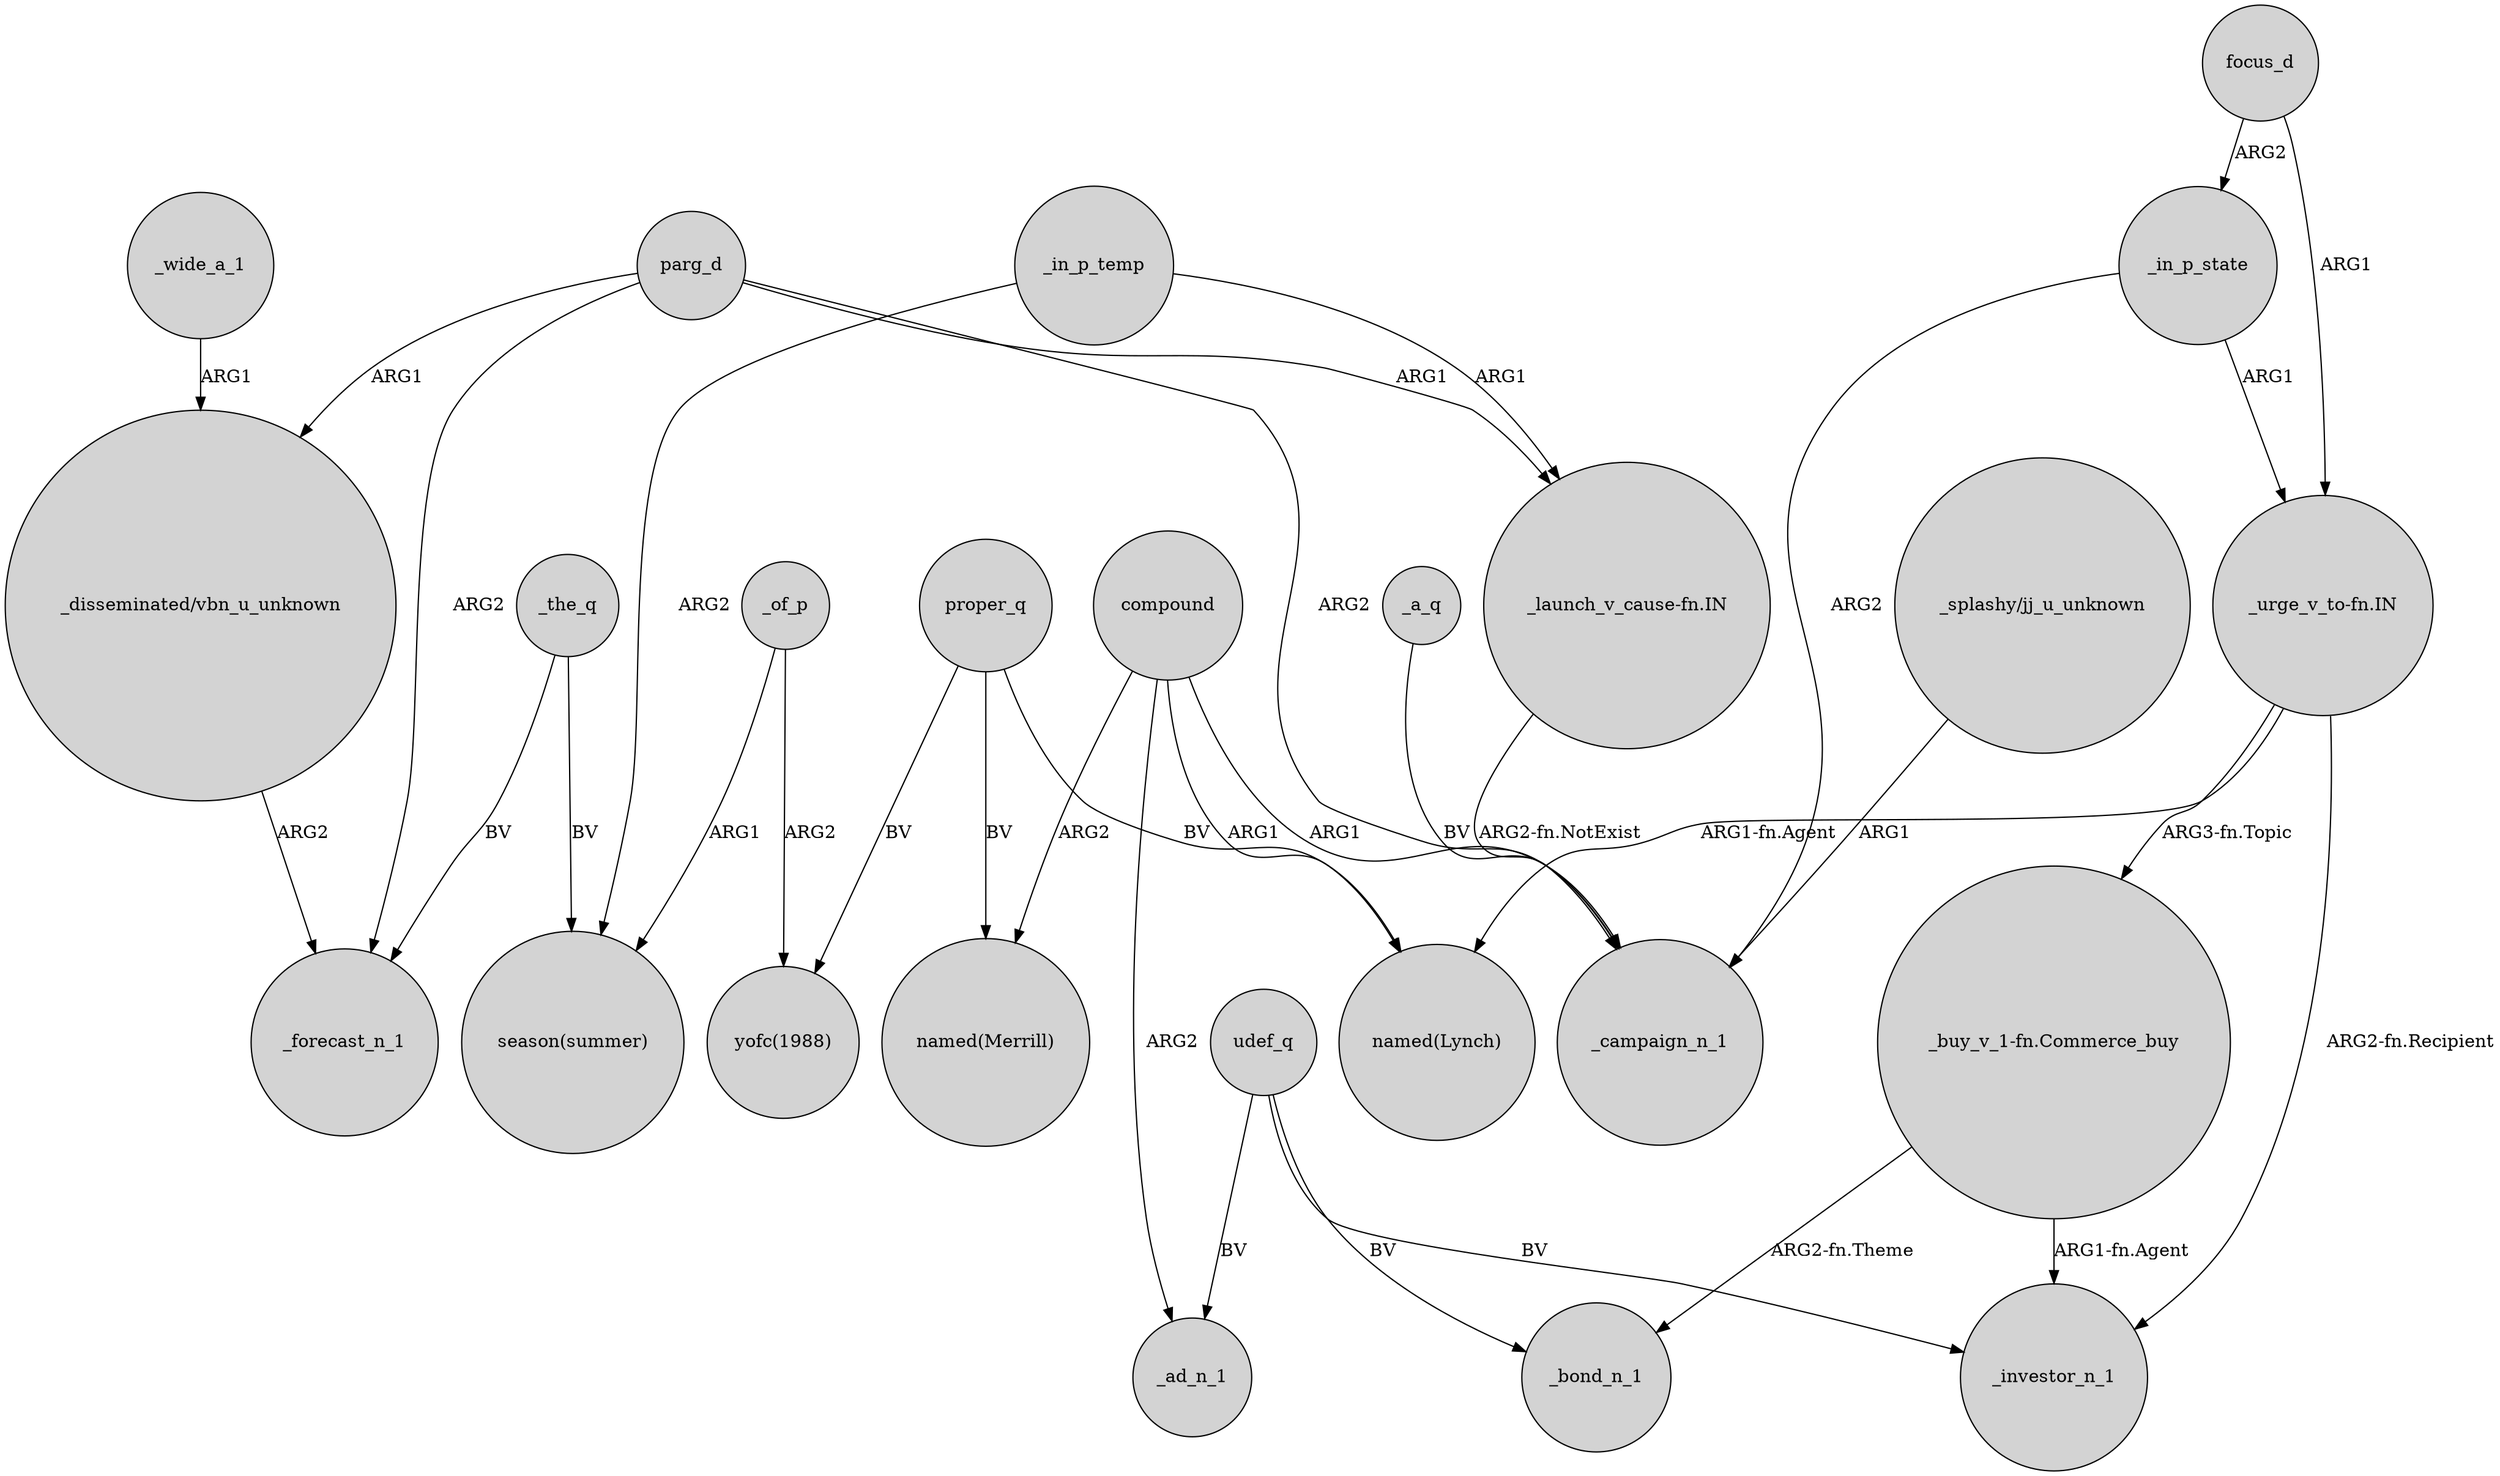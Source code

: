 digraph {
	node [shape=circle style=filled]
	compound -> "named(Lynch)" [label=ARG1]
	_in_p_state -> "_urge_v_to-fn.IN" [label=ARG1]
	compound -> _ad_n_1 [label=ARG2]
	_of_p -> "season(summer)" [label=ARG1]
	udef_q -> _investor_n_1 [label=BV]
	compound -> _campaign_n_1 [label=ARG1]
	focus_d -> "_urge_v_to-fn.IN" [label=ARG1]
	"_disseminated/vbn_u_unknown" -> _forecast_n_1 [label=ARG2]
	"_urge_v_to-fn.IN" -> "_buy_v_1-fn.Commerce_buy" [label="ARG3-fn.Topic"]
	_in_p_state -> _campaign_n_1 [label=ARG2]
	focus_d -> _in_p_state [label=ARG2]
	proper_q -> "named(Lynch)" [label=BV]
	parg_d -> _campaign_n_1 [label=ARG2]
	compound -> "named(Merrill)" [label=ARG2]
	"_splashy/jj_u_unknown" -> _campaign_n_1 [label=ARG1]
	"_launch_v_cause-fn.IN" -> _campaign_n_1 [label="ARG2-fn.NotExist"]
	parg_d -> "_launch_v_cause-fn.IN" [label=ARG1]
	parg_d -> _forecast_n_1 [label=ARG2]
	_the_q -> _forecast_n_1 [label=BV]
	_of_p -> "yofc(1988)" [label=ARG2]
	udef_q -> _bond_n_1 [label=BV]
	"_buy_v_1-fn.Commerce_buy" -> _investor_n_1 [label="ARG1-fn.Agent"]
	proper_q -> "yofc(1988)" [label=BV]
	_in_p_temp -> "_launch_v_cause-fn.IN" [label=ARG1]
	udef_q -> _ad_n_1 [label=BV]
	"_buy_v_1-fn.Commerce_buy" -> _bond_n_1 [label="ARG2-fn.Theme"]
	_in_p_temp -> "season(summer)" [label=ARG2]
	proper_q -> "named(Merrill)" [label=BV]
	_the_q -> "season(summer)" [label=BV]
	_wide_a_1 -> "_disseminated/vbn_u_unknown" [label=ARG1]
	"_urge_v_to-fn.IN" -> _investor_n_1 [label="ARG2-fn.Recipient"]
	_a_q -> _campaign_n_1 [label=BV]
	parg_d -> "_disseminated/vbn_u_unknown" [label=ARG1]
	"_urge_v_to-fn.IN" -> "named(Lynch)" [label="ARG1-fn.Agent"]
}
